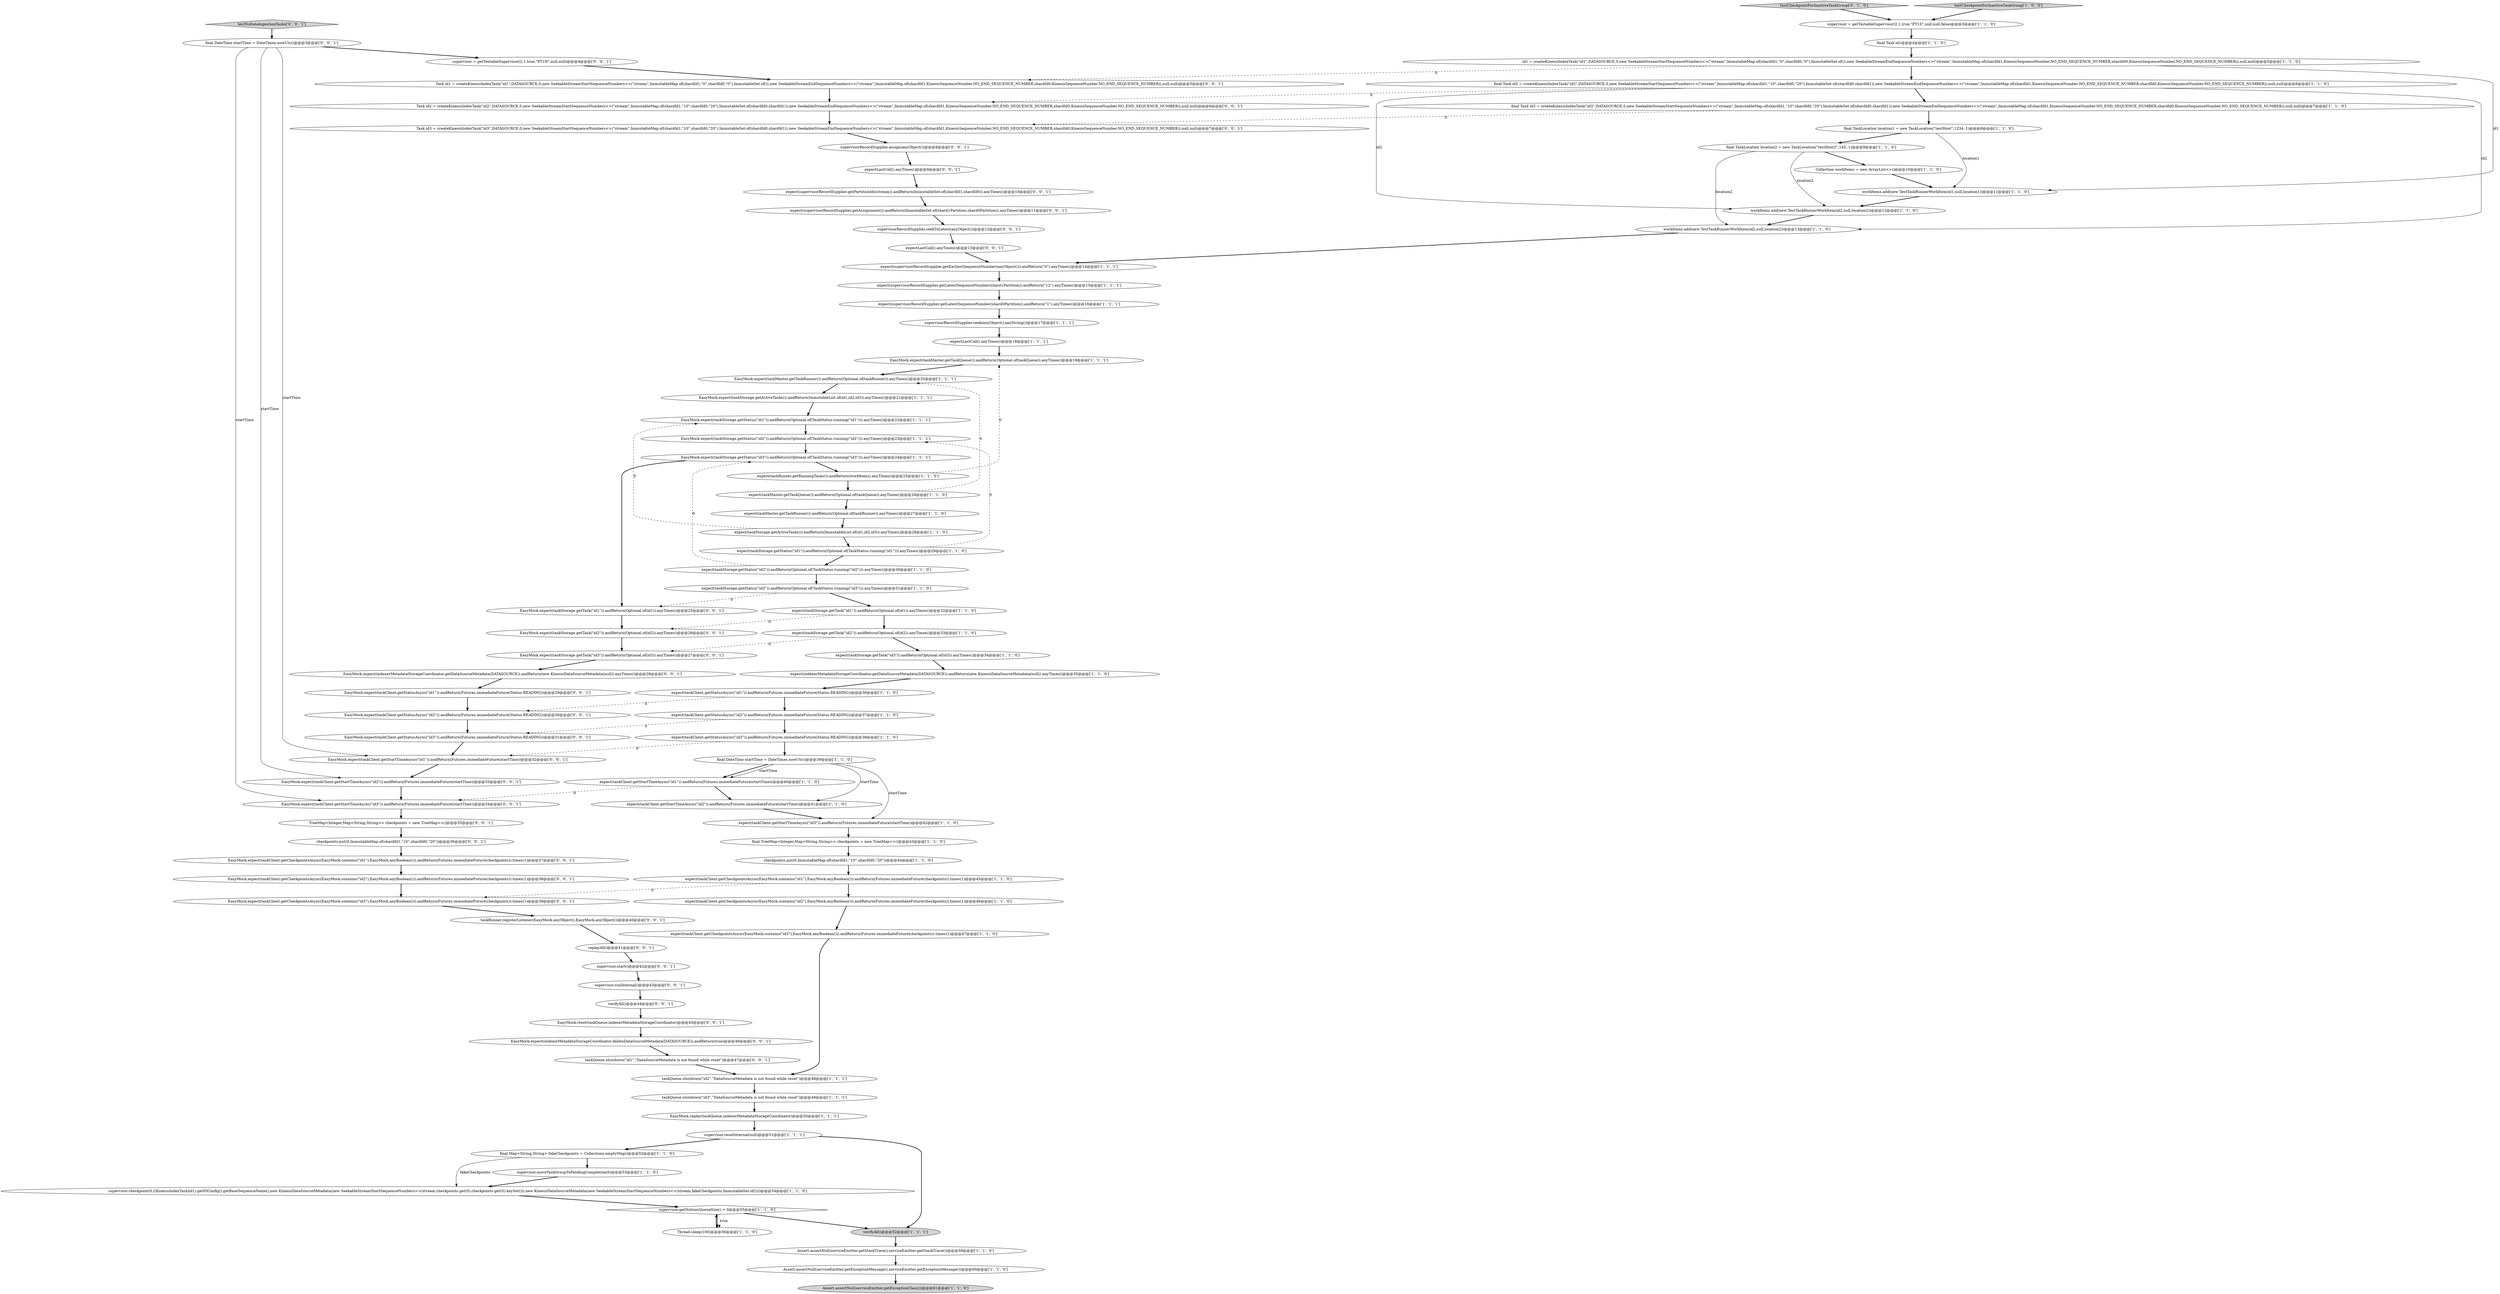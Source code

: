 digraph {
21 [style = filled, label = "supervisor.moveTaskGroupToPendingCompletion(0)@@@53@@@['1', '1', '0']", fillcolor = white, shape = ellipse image = "AAA0AAABBB1BBB"];
72 [style = filled, label = "Task id1 = createKinesisIndexTask(\"id1\",DATASOURCE,0,new SeekableStreamStartSequenceNumbers<>(\"stream\",ImmutableMap.of(shardId1,\"0\",shardId0,\"0\"),ImmutableSet.of()),new SeekableStreamEndSequenceNumbers<>(\"stream\",ImmutableMap.of(shardId1,KinesisSequenceNumber.NO_END_SEQUENCE_NUMBER,shardId0,KinesisSequenceNumber.NO_END_SEQUENCE_NUMBER)),null,null)@@@5@@@['0', '0', '1']", fillcolor = white, shape = ellipse image = "AAA0AAABBB3BBB"];
25 [style = filled, label = "supervisor = getTestableSupervisor(2,1,true,\"PT1S\",null,null,false)@@@3@@@['1', '1', '0']", fillcolor = white, shape = ellipse image = "AAA0AAABBB1BBB"];
26 [style = filled, label = "final TaskLocation location2 = new TaskLocation(\"testHost2\",145,-1)@@@9@@@['1', '1', '0']", fillcolor = white, shape = ellipse image = "AAA0AAABBB1BBB"];
73 [style = filled, label = "supervisor.start()@@@42@@@['0', '0', '1']", fillcolor = white, shape = ellipse image = "AAA0AAABBB3BBB"];
11 [style = filled, label = "expect(supervisorRecordSupplier.getLatestSequenceNumber(shard0Partition)).andReturn(\"1\").anyTimes()@@@16@@@['1', '1', '1']", fillcolor = white, shape = ellipse image = "AAA0AAABBB1BBB"];
56 [style = filled, label = "final Task id2 = createKinesisIndexTask(\"id2\",DATASOURCE,0,new SeekableStreamStartSequenceNumbers<>(\"stream\",ImmutableMap.of(shardId1,\"10\",shardId0,\"20\"),ImmutableSet.of(shardId0,shardId1)),new SeekableStreamEndSequenceNumbers<>(\"stream\",ImmutableMap.of(shardId1,KinesisSequenceNumber.NO_END_SEQUENCE_NUMBER,shardId0,KinesisSequenceNumber.NO_END_SEQUENCE_NUMBER)),null,null)@@@6@@@['1', '1', '0']", fillcolor = white, shape = ellipse image = "AAA0AAABBB1BBB"];
12 [style = filled, label = "expect(taskClient.getCheckpointsAsync(EasyMock.contains(\"id2\"),EasyMock.anyBoolean())).andReturn(Futures.immediateFuture(checkpoints)).times(1)@@@46@@@['1', '1', '0']", fillcolor = white, shape = ellipse image = "AAA0AAABBB1BBB"];
33 [style = filled, label = "Assert.assertNull(serviceEmitter.getExceptionMessage(),serviceEmitter.getExceptionMessage())@@@60@@@['1', '1', '0']", fillcolor = white, shape = ellipse image = "AAA0AAABBB1BBB"];
57 [style = filled, label = "expect(taskClient.getStatusAsync(\"id2\")).andReturn(Futures.immediateFuture(Status.READING))@@@37@@@['1', '1', '0']", fillcolor = white, shape = ellipse image = "AAA0AAABBB1BBB"];
14 [style = filled, label = "expect(taskClient.getStartTimeAsync(\"id1\")).andReturn(Futures.immediateFuture(startTime))@@@40@@@['1', '1', '0']", fillcolor = white, shape = ellipse image = "AAA0AAABBB1BBB"];
66 [style = filled, label = "EasyMock.expect(taskClient.getStartTimeAsync(\"id3\")).andReturn(Futures.immediateFuture(startTime))@@@34@@@['0', '0', '1']", fillcolor = white, shape = ellipse image = "AAA0AAABBB3BBB"];
17 [style = filled, label = "EasyMock.expect(taskStorage.getActiveTasks()).andReturn(ImmutableList.of(id1,id2,id3)).anyTimes()@@@21@@@['1', '1', '1']", fillcolor = white, shape = ellipse image = "AAA0AAABBB1BBB"];
79 [style = filled, label = "EasyMock.reset(taskQueue,indexerMetadataStorageCoordinator)@@@45@@@['0', '0', '1']", fillcolor = white, shape = ellipse image = "AAA0AAABBB3BBB"];
52 [style = filled, label = "expect(taskStorage.getTask(\"id1\")).andReturn(Optional.of(id1)).anyTimes()@@@32@@@['1', '1', '0']", fillcolor = white, shape = ellipse image = "AAA0AAABBB1BBB"];
67 [style = filled, label = "EasyMock.expect(indexerMetadataStorageCoordinator.getDataSourceMetadata(DATASOURCE)).andReturn(new KinesisDataSourceMetadata(null)).anyTimes()@@@28@@@['0', '0', '1']", fillcolor = white, shape = ellipse image = "AAA0AAABBB3BBB"];
36 [style = filled, label = "EasyMock.expect(taskMaster.getTaskQueue()).andReturn(Optional.of(taskQueue)).anyTimes()@@@19@@@['1', '1', '1']", fillcolor = white, shape = ellipse image = "AAA0AAABBB1BBB"];
38 [style = filled, label = "expect(taskMaster.getTaskQueue()).andReturn(Optional.of(taskQueue)).anyTimes()@@@26@@@['1', '1', '0']", fillcolor = white, shape = ellipse image = "AAA0AAABBB1BBB"];
19 [style = filled, label = "expect(taskClient.getStartTimeAsync(\"id2\")).andReturn(Futures.immediateFuture(startTime))@@@41@@@['1', '1', '0']", fillcolor = white, shape = ellipse image = "AAA0AAABBB1BBB"];
43 [style = filled, label = "Thread.sleep(100)@@@56@@@['1', '1', '0']", fillcolor = white, shape = ellipse image = "AAA0AAABBB1BBB"];
69 [style = filled, label = "supervisor.runInternal()@@@43@@@['0', '0', '1']", fillcolor = white, shape = ellipse image = "AAA0AAABBB3BBB"];
2 [style = filled, label = "final Task id1@@@4@@@['1', '1', '0']", fillcolor = white, shape = ellipse image = "AAA0AAABBB1BBB"];
4 [style = filled, label = "taskQueue.shutdown(\"id2\",\"DataSourceMetadata is not found while reset\")@@@48@@@['1', '1', '1']", fillcolor = white, shape = ellipse image = "AAA0AAABBB1BBB"];
68 [style = filled, label = "testNoDataIngestionTasks['0', '0', '1']", fillcolor = lightgray, shape = diamond image = "AAA0AAABBB3BBB"];
93 [style = filled, label = "EasyMock.expect(taskClient.getStartTimeAsync(\"id2\")).andReturn(Futures.immediateFuture(startTime))@@@33@@@['0', '0', '1']", fillcolor = white, shape = ellipse image = "AAA0AAABBB3BBB"];
90 [style = filled, label = "verifyAll()@@@44@@@['0', '0', '1']", fillcolor = white, shape = ellipse image = "AAA0AAABBB3BBB"];
60 [style = filled, label = "taskRunner.registerListener(EasyMock.anyObject(),EasyMock.anyObject())@@@40@@@['0', '0', '1']", fillcolor = white, shape = ellipse image = "AAA0AAABBB3BBB"];
55 [style = filled, label = "expect(taskClient.getStatusAsync(\"id1\")).andReturn(Futures.immediateFuture(Status.READING))@@@36@@@['1', '1', '0']", fillcolor = white, shape = ellipse image = "AAA0AAABBB1BBB"];
53 [style = filled, label = "expect(taskClient.getCheckpointsAsync(EasyMock.contains(\"id3\"),EasyMock.anyBoolean())).andReturn(Futures.immediateFuture(checkpoints)).times(1)@@@47@@@['1', '1', '0']", fillcolor = white, shape = ellipse image = "AAA0AAABBB1BBB"];
9 [style = filled, label = "Assert.assertNull(serviceEmitter.getStackTrace(),serviceEmitter.getStackTrace())@@@59@@@['1', '1', '0']", fillcolor = white, shape = ellipse image = "AAA0AAABBB1BBB"];
3 [style = filled, label = "expect(taskStorage.getStatus(\"id3\")).andReturn(Optional.of(TaskStatus.running(\"id3\"))).anyTimes()@@@31@@@['1', '1', '0']", fillcolor = white, shape = ellipse image = "AAA0AAABBB1BBB"];
70 [style = filled, label = "checkpoints.put(0,ImmutableMap.of(shardId1,\"10\",shardId0,\"20\"))@@@36@@@['0', '0', '1']", fillcolor = white, shape = ellipse image = "AAA0AAABBB3BBB"];
77 [style = filled, label = "EasyMock.expect(taskClient.getCheckpointsAsync(EasyMock.contains(\"id2\"),EasyMock.anyBoolean())).andReturn(Futures.immediateFuture(checkpoints)).times(1)@@@38@@@['0', '0', '1']", fillcolor = white, shape = ellipse image = "AAA0AAABBB3BBB"];
87 [style = filled, label = "supervisor = getTestableSupervisor(2,1,true,\"PT1H\",null,null)@@@4@@@['0', '0', '1']", fillcolor = white, shape = ellipse image = "AAA0AAABBB3BBB"];
20 [style = filled, label = "expect(taskClient.getStartTimeAsync(\"id3\")).andReturn(Futures.immediateFuture(startTime))@@@42@@@['1', '1', '0']", fillcolor = white, shape = ellipse image = "AAA0AAABBB1BBB"];
71 [style = filled, label = "EasyMock.expect(taskClient.getStatusAsync(\"id3\")).andReturn(Futures.immediateFuture(Status.READING))@@@31@@@['0', '0', '1']", fillcolor = white, shape = ellipse image = "AAA0AAABBB3BBB"];
59 [style = filled, label = "testCheckpointForInactiveTaskGroup['0', '1', '0']", fillcolor = lightgray, shape = diamond image = "AAA0AAABBB2BBB"];
48 [style = filled, label = "expect(taskMaster.getTaskRunner()).andReturn(Optional.of(taskRunner)).anyTimes()@@@27@@@['1', '1', '0']", fillcolor = white, shape = ellipse image = "AAA0AAABBB1BBB"];
29 [style = filled, label = "taskQueue.shutdown(\"id3\",\"DataSourceMetadata is not found while reset\")@@@49@@@['1', '1', '1']", fillcolor = white, shape = ellipse image = "AAA0AAABBB1BBB"];
76 [style = filled, label = "supervisorRecordSupplier.assign(anyObject())@@@8@@@['0', '0', '1']", fillcolor = white, shape = ellipse image = "AAA0AAABBB3BBB"];
50 [style = filled, label = "supervisor.getNoticesQueueSize() > 0@@@55@@@['1', '1', '0']", fillcolor = white, shape = diamond image = "AAA0AAABBB1BBB"];
18 [style = filled, label = "expect(taskStorage.getActiveTasks()).andReturn(ImmutableList.of(id1,id2,id3)).anyTimes()@@@28@@@['1', '1', '0']", fillcolor = white, shape = ellipse image = "AAA0AAABBB1BBB"];
5 [style = filled, label = "final DateTime startTime = DateTimes.nowUtc()@@@39@@@['1', '1', '0']", fillcolor = white, shape = ellipse image = "AAA0AAABBB1BBB"];
92 [style = filled, label = "EasyMock.expect(taskStorage.getTask(\"id3\")).andReturn(Optional.of(id3)).anyTimes()@@@27@@@['0', '0', '1']", fillcolor = white, shape = ellipse image = "AAA0AAABBB3BBB"];
42 [style = filled, label = "EasyMock.replay(taskQueue,indexerMetadataStorageCoordinator)@@@50@@@['1', '1', '1']", fillcolor = white, shape = ellipse image = "AAA0AAABBB1BBB"];
31 [style = filled, label = "final TreeMap<Integer,Map<String,String>> checkpoints = new TreeMap<>()@@@43@@@['1', '1', '0']", fillcolor = white, shape = ellipse image = "AAA0AAABBB1BBB"];
6 [style = filled, label = "final Map<String,String> fakeCheckpoints = Collections.emptyMap()@@@52@@@['1', '1', '0']", fillcolor = white, shape = ellipse image = "AAA0AAABBB1BBB"];
40 [style = filled, label = "supervisor.resetInternal(null)@@@51@@@['1', '1', '1']", fillcolor = white, shape = ellipse image = "AAA0AAABBB1BBB"];
94 [style = filled, label = "replayAll()@@@41@@@['0', '0', '1']", fillcolor = white, shape = ellipse image = "AAA0AAABBB3BBB"];
44 [style = filled, label = "supervisorRecordSupplier.seek(anyObject(),anyString())@@@17@@@['1', '1', '1']", fillcolor = white, shape = ellipse image = "AAA0AAABBB1BBB"];
7 [style = filled, label = "EasyMock.expect(taskStorage.getStatus(\"id1\")).andReturn(Optional.of(TaskStatus.running(\"id1\"))).anyTimes()@@@22@@@['1', '1', '1']", fillcolor = white, shape = ellipse image = "AAA0AAABBB1BBB"];
45 [style = filled, label = "expect(supervisorRecordSupplier.getLatestSequenceNumber(shard1Partition)).andReturn(\"12\").anyTimes()@@@15@@@['1', '1', '1']", fillcolor = white, shape = ellipse image = "AAA0AAABBB1BBB"];
46 [style = filled, label = "EasyMock.expect(taskStorage.getStatus(\"id2\")).andReturn(Optional.of(TaskStatus.running(\"id2\"))).anyTimes()@@@23@@@['1', '1', '1']", fillcolor = white, shape = ellipse image = "AAA0AAABBB1BBB"];
1 [style = filled, label = "verifyAll()@@@52@@@['1', '1', '1']", fillcolor = lightgray, shape = ellipse image = "AAA0AAABBB1BBB"];
37 [style = filled, label = "id1 = createKinesisIndexTask(\"id1\",DATASOURCE,0,new SeekableStreamStartSequenceNumbers<>(\"stream\",ImmutableMap.of(shardId1,\"0\",shardId0,\"0\"),ImmutableSet.of()),new SeekableStreamEndSequenceNumbers<>(\"stream\",ImmutableMap.of(shardId1,KinesisSequenceNumber.NO_END_SEQUENCE_NUMBER,shardId0,KinesisSequenceNumber.NO_END_SEQUENCE_NUMBER)),null,null)@@@5@@@['1', '1', '0']", fillcolor = white, shape = ellipse image = "AAA0AAABBB1BBB"];
49 [style = filled, label = "final Task id3 = createKinesisIndexTask(\"id3\",DATASOURCE,0,new SeekableStreamStartSequenceNumbers<>(\"stream\",ImmutableMap.of(shardId1,\"10\",shardId0,\"20\"),ImmutableSet.of(shardId0,shardId1)),new SeekableStreamEndSequenceNumbers<>(\"stream\",ImmutableMap.of(shardId1,KinesisSequenceNumber.NO_END_SEQUENCE_NUMBER,shardId0,KinesisSequenceNumber.NO_END_SEQUENCE_NUMBER)),null,null)@@@7@@@['1', '1', '0']", fillcolor = white, shape = ellipse image = "AAA0AAABBB1BBB"];
81 [style = filled, label = "EasyMock.expect(taskStorage.getTask(\"id2\")).andReturn(Optional.of(id2)).anyTimes()@@@26@@@['0', '0', '1']", fillcolor = white, shape = ellipse image = "AAA0AAABBB3BBB"];
86 [style = filled, label = "EasyMock.expect(taskClient.getCheckpointsAsync(EasyMock.contains(\"id3\"),EasyMock.anyBoolean())).andReturn(Futures.immediateFuture(checkpoints)).times(1)@@@39@@@['0', '0', '1']", fillcolor = white, shape = ellipse image = "AAA0AAABBB3BBB"];
28 [style = filled, label = "expect(taskRunner.getRunningTasks()).andReturn(workItems).anyTimes()@@@25@@@['1', '1', '0']", fillcolor = white, shape = ellipse image = "AAA0AAABBB1BBB"];
62 [style = filled, label = "EasyMock.expect(taskClient.getStartTimeAsync(\"id1\")).andReturn(Futures.immediateFuture(startTime))@@@32@@@['0', '0', '1']", fillcolor = white, shape = ellipse image = "AAA0AAABBB3BBB"];
58 [style = filled, label = "checkpoints.put(0,ImmutableMap.of(shardId1,\"10\",shardId0,\"20\"))@@@44@@@['1', '1', '0']", fillcolor = white, shape = ellipse image = "AAA0AAABBB1BBB"];
47 [style = filled, label = "final TaskLocation location1 = new TaskLocation(\"testHost\",1234,-1)@@@8@@@['1', '1', '0']", fillcolor = white, shape = ellipse image = "AAA0AAABBB1BBB"];
64 [style = filled, label = "expect(supervisorRecordSupplier.getPartitionIds(stream)).andReturn(ImmutableSet.of(shardId1,shardId0)).anyTimes()@@@10@@@['0', '0', '1']", fillcolor = white, shape = ellipse image = "AAA0AAABBB3BBB"];
15 [style = filled, label = "expect(taskClient.getStatusAsync(\"id3\")).andReturn(Futures.immediateFuture(Status.READING))@@@38@@@['1', '1', '0']", fillcolor = white, shape = ellipse image = "AAA0AAABBB1BBB"];
61 [style = filled, label = "EasyMock.expect(taskClient.getStatusAsync(\"id2\")).andReturn(Futures.immediateFuture(Status.READING))@@@30@@@['0', '0', '1']", fillcolor = white, shape = ellipse image = "AAA0AAABBB3BBB"];
22 [style = filled, label = "Collection workItems = new ArrayList<>()@@@10@@@['1', '1', '0']", fillcolor = white, shape = ellipse image = "AAA0AAABBB1BBB"];
54 [style = filled, label = "expect(taskStorage.getTask(\"id3\")).andReturn(Optional.of(id3)).anyTimes()@@@34@@@['1', '1', '0']", fillcolor = white, shape = ellipse image = "AAA0AAABBB1BBB"];
8 [style = filled, label = "expect(taskStorage.getStatus(\"id1\")).andReturn(Optional.of(TaskStatus.running(\"id1\"))).anyTimes()@@@29@@@['1', '1', '0']", fillcolor = white, shape = ellipse image = "AAA0AAABBB1BBB"];
80 [style = filled, label = "TreeMap<Integer,Map<String,String>> checkpoints = new TreeMap<>()@@@35@@@['0', '0', '1']", fillcolor = white, shape = ellipse image = "AAA0AAABBB3BBB"];
74 [style = filled, label = "final DateTime startTime = DateTimes.nowUtc()@@@3@@@['0', '0', '1']", fillcolor = white, shape = ellipse image = "AAA0AAABBB3BBB"];
24 [style = filled, label = "workItems.add(new TestTaskRunnerWorkItem(id2,null,location2))@@@13@@@['1', '1', '0']", fillcolor = white, shape = ellipse image = "AAA0AAABBB1BBB"];
83 [style = filled, label = "expect(supervisorRecordSupplier.getAssignment()).andReturn(ImmutableSet.of(shard1Partition,shard0Partition)).anyTimes()@@@11@@@['0', '0', '1']", fillcolor = white, shape = ellipse image = "AAA0AAABBB3BBB"];
41 [style = filled, label = "EasyMock.expect(taskMaster.getTaskRunner()).andReturn(Optional.of(taskRunner)).anyTimes()@@@20@@@['1', '1', '1']", fillcolor = white, shape = ellipse image = "AAA0AAABBB1BBB"];
23 [style = filled, label = "supervisor.checkpoint(0,((KinesisIndexTask)id1).getIOConfig().getBaseSequenceName(),new KinesisDataSourceMetadata(new SeekableStreamStartSequenceNumbers<>(stream,checkpoints.get(0),checkpoints.get(0).keySet())),new KinesisDataSourceMetadata(new SeekableStreamStartSequenceNumbers<>(stream,fakeCheckpoints,ImmutableSet.of())))@@@54@@@['1', '1', '0']", fillcolor = white, shape = ellipse image = "AAA0AAABBB1BBB"];
63 [style = filled, label = "expectLastCall().anyTimes()@@@13@@@['0', '0', '1']", fillcolor = white, shape = ellipse image = "AAA0AAABBB3BBB"];
75 [style = filled, label = "taskQueue.shutdown(\"id1\",\"DataSourceMetadata is not found while reset\")@@@47@@@['0', '0', '1']", fillcolor = white, shape = ellipse image = "AAA0AAABBB3BBB"];
10 [style = filled, label = "expect(supervisorRecordSupplier.getEarliestSequenceNumber(anyObject())).andReturn(\"0\").anyTimes()@@@14@@@['1', '1', '1']", fillcolor = white, shape = ellipse image = "AAA0AAABBB1BBB"];
34 [style = filled, label = "workItems.add(new TestTaskRunnerWorkItem(id2,null,location2))@@@12@@@['1', '1', '0']", fillcolor = white, shape = ellipse image = "AAA0AAABBB1BBB"];
35 [style = filled, label = "expect(taskClient.getCheckpointsAsync(EasyMock.contains(\"id1\"),EasyMock.anyBoolean())).andReturn(Futures.immediateFuture(checkpoints)).times(1)@@@45@@@['1', '1', '0']", fillcolor = white, shape = ellipse image = "AAA0AAABBB1BBB"];
39 [style = filled, label = "expect(taskStorage.getStatus(\"id2\")).andReturn(Optional.of(TaskStatus.running(\"id2\"))).anyTimes()@@@30@@@['1', '1', '0']", fillcolor = white, shape = ellipse image = "AAA0AAABBB1BBB"];
91 [style = filled, label = "EasyMock.expect(taskStorage.getTask(\"id1\")).andReturn(Optional.of(id1)).anyTimes()@@@25@@@['0', '0', '1']", fillcolor = white, shape = ellipse image = "AAA0AAABBB3BBB"];
89 [style = filled, label = "supervisorRecordSupplier.seekToLatest(anyObject())@@@12@@@['0', '0', '1']", fillcolor = white, shape = ellipse image = "AAA0AAABBB3BBB"];
30 [style = filled, label = "EasyMock.expect(taskStorage.getStatus(\"id3\")).andReturn(Optional.of(TaskStatus.running(\"id3\"))).anyTimes()@@@24@@@['1', '1', '1']", fillcolor = white, shape = ellipse image = "AAA0AAABBB1BBB"];
85 [style = filled, label = "EasyMock.expect(indexerMetadataStorageCoordinator.deleteDataSourceMetadata(DATASOURCE)).andReturn(true)@@@46@@@['0', '0', '1']", fillcolor = white, shape = ellipse image = "AAA0AAABBB3BBB"];
78 [style = filled, label = "EasyMock.expect(taskClient.getCheckpointsAsync(EasyMock.contains(\"id1\"),EasyMock.anyBoolean())).andReturn(Futures.immediateFuture(checkpoints)).times(1)@@@37@@@['0', '0', '1']", fillcolor = white, shape = ellipse image = "AAA0AAABBB3BBB"];
88 [style = filled, label = "Task id3 = createKinesisIndexTask(\"id3\",DATASOURCE,0,new SeekableStreamStartSequenceNumbers<>(\"stream\",ImmutableMap.of(shardId1,\"10\",shardId0,\"20\"),ImmutableSet.of(shardId0,shardId1)),new SeekableStreamEndSequenceNumbers<>(\"stream\",ImmutableMap.of(shardId1,KinesisSequenceNumber.NO_END_SEQUENCE_NUMBER,shardId0,KinesisSequenceNumber.NO_END_SEQUENCE_NUMBER)),null,null)@@@7@@@['0', '0', '1']", fillcolor = white, shape = ellipse image = "AAA0AAABBB3BBB"];
0 [style = filled, label = "expect(taskStorage.getTask(\"id2\")).andReturn(Optional.of(id2)).anyTimes()@@@33@@@['1', '1', '0']", fillcolor = white, shape = ellipse image = "AAA0AAABBB1BBB"];
82 [style = filled, label = "EasyMock.expect(taskClient.getStatusAsync(\"id1\")).andReturn(Futures.immediateFuture(Status.READING))@@@29@@@['0', '0', '1']", fillcolor = white, shape = ellipse image = "AAA0AAABBB3BBB"];
13 [style = filled, label = "expect(indexerMetadataStorageCoordinator.getDataSourceMetadata(DATASOURCE)).andReturn(new KinesisDataSourceMetadata(null)).anyTimes()@@@35@@@['1', '1', '0']", fillcolor = white, shape = ellipse image = "AAA0AAABBB1BBB"];
27 [style = filled, label = "workItems.add(new TestTaskRunnerWorkItem(id1,null,location1))@@@11@@@['1', '1', '0']", fillcolor = white, shape = ellipse image = "AAA0AAABBB1BBB"];
32 [style = filled, label = "Assert.assertNull(serviceEmitter.getExceptionClass())@@@61@@@['1', '1', '0']", fillcolor = lightgray, shape = ellipse image = "AAA0AAABBB1BBB"];
51 [style = filled, label = "expectLastCall().anyTimes()@@@18@@@['1', '1', '1']", fillcolor = white, shape = ellipse image = "AAA0AAABBB1BBB"];
84 [style = filled, label = "expectLastCall().anyTimes()@@@9@@@['0', '0', '1']", fillcolor = white, shape = ellipse image = "AAA0AAABBB3BBB"];
65 [style = filled, label = "Task id2 = createKinesisIndexTask(\"id2\",DATASOURCE,0,new SeekableStreamStartSequenceNumbers<>(\"stream\",ImmutableMap.of(shardId1,\"10\",shardId0,\"20\"),ImmutableSet.of(shardId0,shardId1)),new SeekableStreamEndSequenceNumbers<>(\"stream\",ImmutableMap.of(shardId1,KinesisSequenceNumber.NO_END_SEQUENCE_NUMBER,shardId0,KinesisSequenceNumber.NO_END_SEQUENCE_NUMBER)),null,null)@@@6@@@['0', '0', '1']", fillcolor = white, shape = ellipse image = "AAA0AAABBB3BBB"];
16 [style = filled, label = "testCheckpointForInactiveTaskGroup['1', '0', '0']", fillcolor = lightgray, shape = diamond image = "AAA0AAABBB1BBB"];
5->14 [style = bold, label=""];
74->62 [style = solid, label="startTime"];
53->4 [style = bold, label=""];
5->20 [style = solid, label="startTime"];
45->11 [style = bold, label=""];
8->39 [style = bold, label=""];
51->36 [style = bold, label=""];
14->19 [style = bold, label=""];
33->32 [style = bold, label=""];
10->45 [style = bold, label=""];
24->10 [style = bold, label=""];
15->62 [style = dashed, label="0"];
37->72 [style = dashed, label="0"];
35->86 [style = dashed, label="0"];
81->92 [style = bold, label=""];
6->21 [style = bold, label=""];
6->23 [style = solid, label="fakeCheckpoints"];
11->44 [style = bold, label=""];
40->6 [style = bold, label=""];
56->24 [style = solid, label="id2"];
26->34 [style = solid, label="location2"];
49->47 [style = bold, label=""];
94->73 [style = bold, label=""];
88->76 [style = bold, label=""];
27->34 [style = bold, label=""];
8->46 [style = dashed, label="0"];
18->7 [style = dashed, label="0"];
26->22 [style = bold, label=""];
50->43 [style = bold, label=""];
40->1 [style = bold, label=""];
5->14 [style = solid, label="startTime"];
1->9 [style = bold, label=""];
43->50 [style = bold, label=""];
59->25 [style = bold, label=""];
28->38 [style = bold, label=""];
20->31 [style = bold, label=""];
16->25 [style = bold, label=""];
86->60 [style = bold, label=""];
37->56 [style = bold, label=""];
70->78 [style = bold, label=""];
74->87 [style = bold, label=""];
83->89 [style = bold, label=""];
62->93 [style = bold, label=""];
85->75 [style = bold, label=""];
0->92 [style = dashed, label="0"];
7->46 [style = bold, label=""];
57->15 [style = bold, label=""];
76->84 [style = bold, label=""];
48->18 [style = bold, label=""];
39->30 [style = dashed, label="0"];
57->71 [style = dashed, label="0"];
54->13 [style = bold, label=""];
36->41 [style = bold, label=""];
75->4 [style = bold, label=""];
91->81 [style = bold, label=""];
42->40 [style = bold, label=""];
50->1 [style = bold, label=""];
93->66 [style = bold, label=""];
37->27 [style = solid, label="id1"];
38->48 [style = bold, label=""];
15->5 [style = bold, label=""];
30->28 [style = bold, label=""];
61->71 [style = bold, label=""];
63->10 [style = bold, label=""];
18->8 [style = bold, label=""];
3->52 [style = bold, label=""];
44->51 [style = bold, label=""];
71->62 [style = bold, label=""];
58->35 [style = bold, label=""];
68->74 [style = bold, label=""];
52->0 [style = bold, label=""];
56->49 [style = bold, label=""];
60->94 [style = bold, label=""];
72->65 [style = bold, label=""];
74->66 [style = solid, label="startTime"];
28->36 [style = dashed, label="0"];
23->50 [style = bold, label=""];
77->86 [style = bold, label=""];
12->53 [style = bold, label=""];
73->69 [style = bold, label=""];
49->88 [style = dashed, label="0"];
65->88 [style = bold, label=""];
50->43 [style = dotted, label="true"];
47->26 [style = bold, label=""];
56->34 [style = solid, label="id2"];
82->61 [style = bold, label=""];
87->72 [style = bold, label=""];
13->55 [style = bold, label=""];
46->30 [style = bold, label=""];
56->65 [style = dashed, label="0"];
64->83 [style = bold, label=""];
69->90 [style = bold, label=""];
66->80 [style = bold, label=""];
17->7 [style = bold, label=""];
41->17 [style = bold, label=""];
5->19 [style = solid, label="startTime"];
26->24 [style = solid, label="location2"];
3->91 [style = dashed, label="0"];
29->42 [style = bold, label=""];
84->64 [style = bold, label=""];
25->2 [style = bold, label=""];
0->54 [style = bold, label=""];
34->24 [style = bold, label=""];
19->20 [style = bold, label=""];
30->91 [style = bold, label=""];
22->27 [style = bold, label=""];
78->77 [style = bold, label=""];
89->63 [style = bold, label=""];
55->57 [style = bold, label=""];
31->58 [style = bold, label=""];
92->67 [style = bold, label=""];
80->70 [style = bold, label=""];
90->79 [style = bold, label=""];
2->37 [style = bold, label=""];
14->66 [style = dashed, label="0"];
74->93 [style = solid, label="startTime"];
79->85 [style = bold, label=""];
9->33 [style = bold, label=""];
67->82 [style = bold, label=""];
38->41 [style = dashed, label="0"];
39->3 [style = bold, label=""];
55->61 [style = dashed, label="0"];
52->81 [style = dashed, label="0"];
35->12 [style = bold, label=""];
47->27 [style = solid, label="location1"];
4->29 [style = bold, label=""];
21->23 [style = bold, label=""];
}
